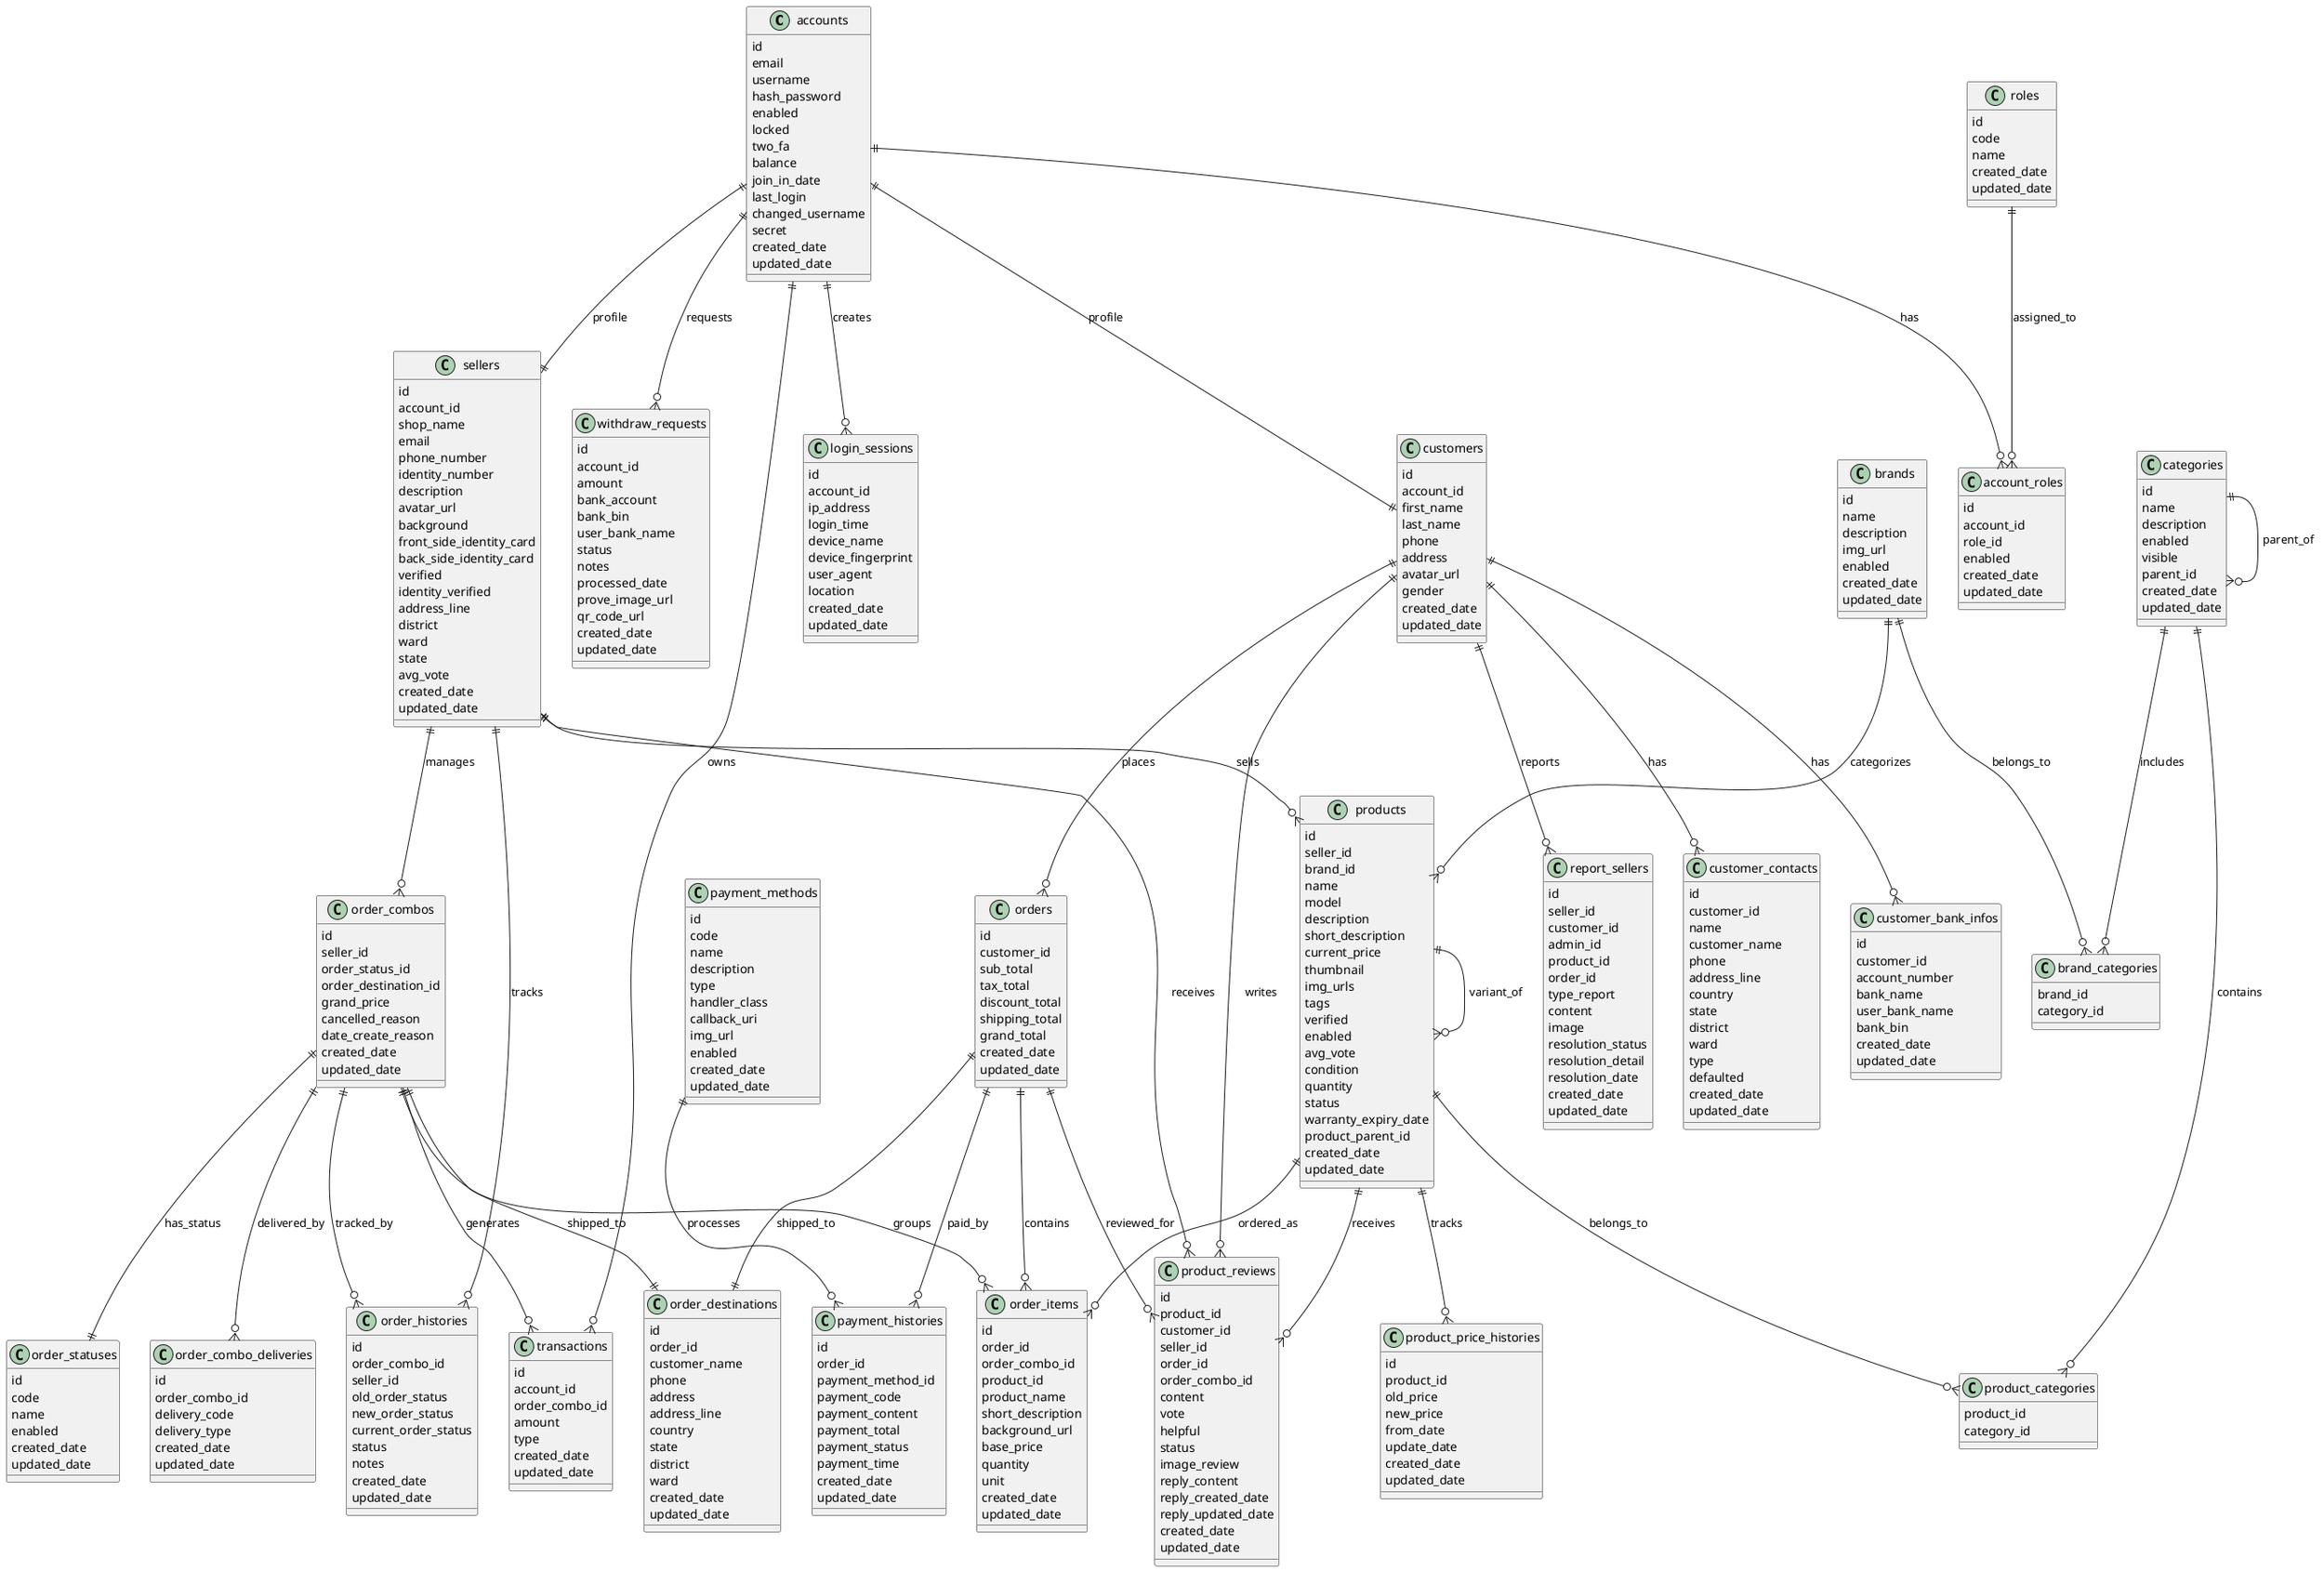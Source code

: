 @startuml
!define ENTITY class
!define RELATIONSHIP --> 

' Authentication & User Management
ENTITY accounts {
  id
  email
  username
  hash_password
  enabled
  locked
  two_fa
  balance
  join_in_date
  last_login
  changed_username
  secret
  created_date
  updated_date
}

ENTITY roles {
  id
  code
  name
  created_date
  updated_date
}

ENTITY account_roles {
  id
  account_id
  role_id
  enabled
  created_date
  updated_date
}

ENTITY login_sessions {
  id
  account_id
  ip_address
  login_time
  device_name
  device_fingerprint
  user_agent
  location
  created_date
  updated_date
}

' Customer Management
ENTITY customers {
  id
  account_id
  first_name
  last_name
  phone
  address
  avatar_url
  gender
  created_date
  updated_date
}

ENTITY customer_contacts {
  id
  customer_id
  name
  customer_name
  phone
  address_line
  country
  state
  district
  ward
  type
  defaulted
  created_date
  updated_date
}

ENTITY customer_bank_infos {
  id
  customer_id
  account_number
  bank_name
  user_bank_name
  bank_bin
  created_date
  updated_date
}

' Seller Management
ENTITY sellers {
  id
  account_id
  shop_name
  email
  phone_number
  identity_number
  description
  avatar_url
  background
  front_side_identity_card
  back_side_identity_card
  verified
  identity_verified
  address_line
  district
  ward
  state
  avg_vote
  created_date
  updated_date
}

' Product Management
ENTITY brands {
  id
  name
  description
  img_url
  enabled
  created_date
  updated_date
}

ENTITY categories {
  id
  name
  description
  enabled
  visible
  parent_id
  created_date
  updated_date
}

ENTITY products {
  id
  seller_id
  brand_id
  name
  model
  description
  short_description
  current_price
  thumbnail
  img_urls
  tags
  verified
  enabled
  avg_vote
  condition
  quantity
  status
  warranty_expiry_date
  product_parent_id
  created_date
  updated_date
}

ENTITY product_categories {
  product_id
  category_id
}

ENTITY brand_categories {
  brand_id
  category_id
}

ENTITY product_price_histories {
  id
  product_id
  old_price
  new_price
  from_date
  update_date
  created_date
  updated_date
}

ENTITY product_reviews {
  id
  product_id
  customer_id
  seller_id
  order_id
  order_combo_id
  content
  vote
  helpful
  status
  image_review
  reply_content
  reply_created_date
  reply_updated_date
  created_date
  updated_date
}

' Order Management
ENTITY orders {
  id
  customer_id
  sub_total
  tax_total
  discount_total
  shipping_total
  grand_total
  created_date
  updated_date
}

ENTITY order_combos {
  id
  seller_id
  order_status_id
  order_destination_id
  grand_price
  cancelled_reason
  date_create_reason
  created_date
  updated_date
}

ENTITY order_items {
  id
  order_id
  order_combo_id
  product_id
  product_name
  short_description
  background_url
  base_price
  quantity
  unit
  created_date
  updated_date
}

ENTITY order_statuses {
  id
  code
  name
  enabled
  created_date
  updated_date
}

ENTITY order_destinations {
  id
  order_id
  customer_name
  phone
  address
  address_line
  country
  state
  district
  ward
  created_date
  updated_date
}

ENTITY order_histories {
  id
  order_combo_id
  seller_id
  old_order_status
  new_order_status
  current_order_status
  status
  notes
  created_date
  updated_date
}

ENTITY order_combo_deliveries {
  id
  order_combo_id
  delivery_code
  delivery_type
  created_date
  updated_date
}

' Payment Management
ENTITY payment_methods {
  id
  code
  name
  description
  type
  handler_class
  callback_uri
  img_url
  enabled
  created_date
  updated_date
}

ENTITY payment_histories {
  id
  order_id
  payment_method_id
  payment_code
  payment_content
  payment_total
  payment_status
  payment_time
  created_date
  updated_date
}

' Financial Management
ENTITY transactions {
  id
  account_id
  order_combo_id
  amount
  type
  created_date
  updated_date
}

ENTITY withdraw_requests {
  id
  account_id
  amount
  bank_account
  bank_bin
  user_bank_name
  status
  notes
  processed_date
  prove_image_url
  qr_code_url
  created_date
  updated_date
}
' Reporting System
ENTITY report_sellers {
  id
  seller_id
  customer_id
  admin_id
  product_id
  order_id
  type_report
  content
  image
  resolution_status
  resolution_detail
  resolution_date
  created_date
  updated_date
}

accounts ||--o{ account_roles : has
roles ||--o{ account_roles : assigned_to
accounts ||--o{ login_sessions : creates
accounts ||--|| customers : profile
accounts ||--|| sellers : profile
accounts ||--o{ transactions : owns
accounts ||--o{ withdraw_requests : requests

customers ||--o{ customer_contacts : has
customers ||--o{ customer_bank_infos : has
customers ||--o{ orders : places
customers ||--o{ product_reviews : writes
customers ||--o{ report_sellers : reports

sellers ||--o{ products : sells
sellers ||--o{ order_combos : manages
sellers ||--o{ order_histories : tracks
sellers ||--o{ product_reviews : receives

brands ||--o{ products : categorizes
brands ||--o{ brand_categories : belongs_to
categories ||--o{ product_categories : contains
categories ||--o{ brand_categories : includes
categories ||--o{ categories : parent_of

products ||--o{ product_categories : belongs_to
products ||--o{ product_price_histories : tracks
products ||--o{ product_reviews : receives
products ||--o{ order_items : ordered_as
products ||--o{ products : variant_of

orders ||--o{ order_items : contains
orders ||--|| order_destinations : shipped_to
orders ||--o{ payment_histories : paid_by
orders ||--o{ product_reviews : reviewed_for

order_combos ||--o{ order_items : groups
order_combos ||--|| order_statuses : has_status
order_combos ||--|| order_destinations : shipped_to
order_combos ||--o{ order_histories : tracked_by
order_combos ||--o{ order_combo_deliveries : delivered_by
order_combos ||--o{ transactions : generates

payment_methods ||--o{ payment_histories : processes
@enduml